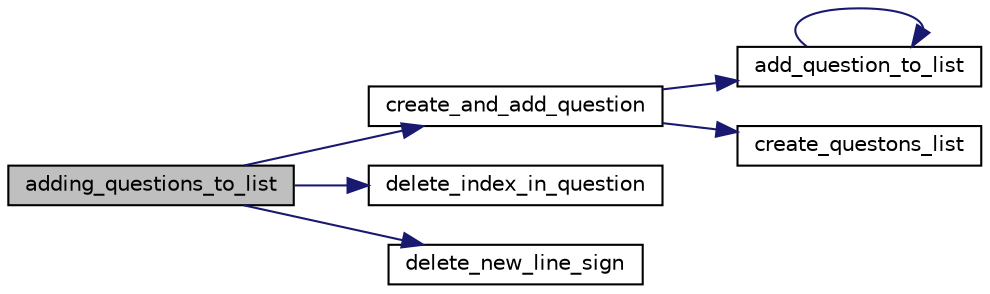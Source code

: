 digraph "adding_questions_to_list"
{
 // LATEX_PDF_SIZE
  edge [fontname="Helvetica",fontsize="10",labelfontname="Helvetica",labelfontsize="10"];
  node [fontname="Helvetica",fontsize="10",shape=record];
  rankdir="LR";
  Node1 [label="adding_questions_to_list",height=0.2,width=0.4,color="black", fillcolor="grey75", style="filled", fontcolor="black",tooltip=" "];
  Node1 -> Node2 [color="midnightblue",fontsize="10",style="solid",fontname="Helvetica"];
  Node2 [label="create_and_add_question",height=0.2,width=0.4,color="black", fillcolor="white", style="filled",URL="$question__functions_8c.html#a745d316a00f5ad87ab76a779e585e473",tooltip=" "];
  Node2 -> Node3 [color="midnightblue",fontsize="10",style="solid",fontname="Helvetica"];
  Node3 [label="add_question_to_list",height=0.2,width=0.4,color="black", fillcolor="white", style="filled",URL="$question__functions_8c.html#a1eecbabf3889027221b67942e4bcc442",tooltip=" "];
  Node3 -> Node3 [color="midnightblue",fontsize="10",style="solid",fontname="Helvetica"];
  Node2 -> Node4 [color="midnightblue",fontsize="10",style="solid",fontname="Helvetica"];
  Node4 [label="create_questons_list",height=0.2,width=0.4,color="black", fillcolor="white", style="filled",URL="$question__functions_8c.html#a02b32cf34d594c27f1d45f3ddc238973",tooltip=" "];
  Node1 -> Node5 [color="midnightblue",fontsize="10",style="solid",fontname="Helvetica"];
  Node5 [label="delete_index_in_question",height=0.2,width=0.4,color="black", fillcolor="white", style="filled",URL="$reading__files_8c.html#add60d03567b1582a35deeb2c42a5843b",tooltip=" "];
  Node1 -> Node6 [color="midnightblue",fontsize="10",style="solid",fontname="Helvetica"];
  Node6 [label="delete_new_line_sign",height=0.2,width=0.4,color="black", fillcolor="white", style="filled",URL="$reading__files_8c.html#aaa612777c252ca71ace4287e1f8c1d16",tooltip=" "];
}
